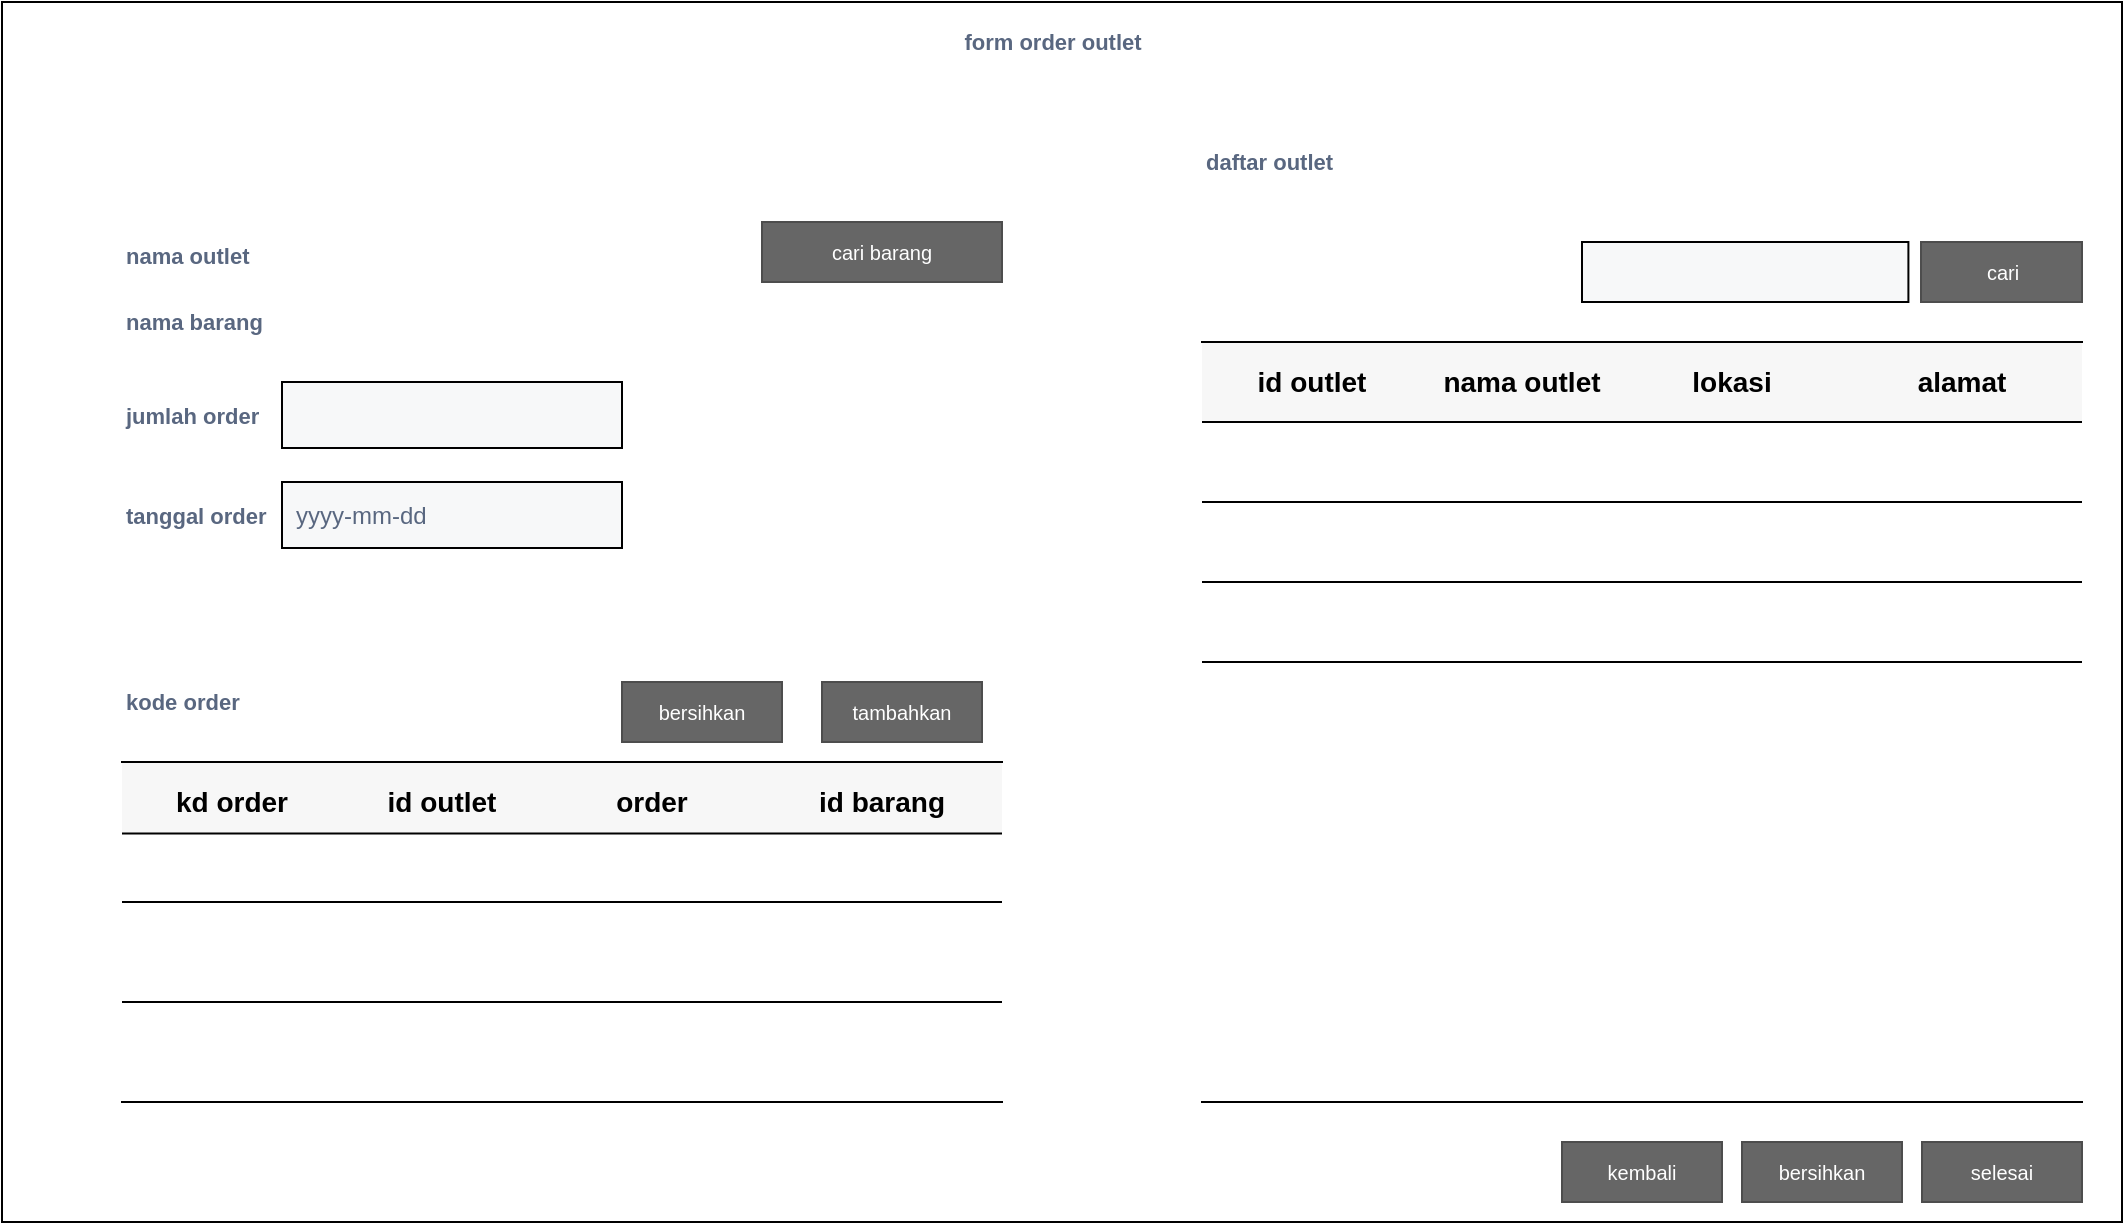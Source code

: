 <mxfile version="12.8.5" type="github">
  <diagram id="yg1paYqdCrh0pD1ITqRo" name="Page-1">
    <mxGraphModel dx="1447" dy="650" grid="1" gridSize="10" guides="1" tooltips="1" connect="1" arrows="1" fold="1" page="1" pageScale="1" pageWidth="850" pageHeight="1100" math="0" shadow="0">
      <root>
        <mxCell id="0" />
        <mxCell id="1" parent="0" />
        <mxCell id="eWDfw4_UJDr3bdIwtCD6-1" value="" style="whiteSpace=wrap;html=1;rounded=0;shadow=0;labelBackgroundColor=none;strokeColor=#000000;strokeWidth=1;fillColor=none;fontFamily=Verdana;fontSize=12;fontColor=#000000;align=center;comic=0;" vertex="1" parent="1">
          <mxGeometry x="20" y="20" width="1060" height="610" as="geometry" />
        </mxCell>
        <mxCell id="eWDfw4_UJDr3bdIwtCD6-6" value="cari barang" style="rounded=0;html=1;shadow=0;dashed=0;whiteSpace=wrap;fontSize=10;fillColor=#666666;align=center;strokeColor=#4D4D4D;fontColor=#ffffff;comic=0;" vertex="1" parent="1">
          <mxGeometry x="400" y="130" width="120" height="30" as="geometry" />
        </mxCell>
        <mxCell id="eWDfw4_UJDr3bdIwtCD6-8" value="" style="group" vertex="1" connectable="0" parent="1">
          <mxGeometry x="80" y="130" width="250" height="33" as="geometry" />
        </mxCell>
        <mxCell id="eWDfw4_UJDr3bdIwtCD6-9" value="nama outlet" style="fillColor=none;strokeColor=none;html=1;fontSize=11;fontStyle=0;align=left;fontColor=#596780;fontStyle=1;fontSize=11;comic=0;" vertex="1" parent="eWDfw4_UJDr3bdIwtCD6-8">
          <mxGeometry y="6.5" width="70" height="20" as="geometry" />
        </mxCell>
        <mxCell id="eWDfw4_UJDr3bdIwtCD6-11" value="nama barang" style="fillColor=none;strokeColor=none;html=1;fontSize=11;fontStyle=0;align=left;fontColor=#596780;fontStyle=1;fontSize=11;comic=0;" vertex="1" parent="1">
          <mxGeometry x="80" y="170" width="70" height="20" as="geometry" />
        </mxCell>
        <mxCell id="eWDfw4_UJDr3bdIwtCD6-13" value="" style="group" vertex="1" connectable="0" parent="1">
          <mxGeometry x="80" y="210" width="250" height="33" as="geometry" />
        </mxCell>
        <mxCell id="eWDfw4_UJDr3bdIwtCD6-14" value="jumlah order" style="fillColor=none;strokeColor=none;html=1;fontSize=11;fontStyle=0;align=left;fontColor=#596780;fontStyle=1;fontSize=11;comic=0;" vertex="1" parent="eWDfw4_UJDr3bdIwtCD6-13">
          <mxGeometry y="6.5" width="70" height="20" as="geometry" />
        </mxCell>
        <mxCell id="eWDfw4_UJDr3bdIwtCD6-15" value="" style="rounded=0;arcSize=9;fillColor=#F7F8F9;align=left;spacingLeft=5;strokeColor=#000000;html=1;strokeWidth=1;fontColor=#596780;fontSize=12;comic=0;" vertex="1" parent="eWDfw4_UJDr3bdIwtCD6-13">
          <mxGeometry x="80" width="170" height="33" as="geometry" />
        </mxCell>
        <mxCell id="eWDfw4_UJDr3bdIwtCD6-16" value="yyy-mm-ddd" style="group" vertex="1" connectable="0" parent="1">
          <mxGeometry x="80" y="260" width="250" height="33" as="geometry" />
        </mxCell>
        <mxCell id="eWDfw4_UJDr3bdIwtCD6-17" value="tanggal order" style="fillColor=none;strokeColor=none;html=1;fontSize=11;fontStyle=0;align=left;fontColor=#596780;fontStyle=1;fontSize=11;comic=0;" vertex="1" parent="eWDfw4_UJDr3bdIwtCD6-16">
          <mxGeometry y="6.5" width="70" height="20" as="geometry" />
        </mxCell>
        <mxCell id="eWDfw4_UJDr3bdIwtCD6-18" value="yyyy-mm-dd" style="rounded=0;arcSize=9;fillColor=#F7F8F9;align=left;spacingLeft=5;strokeColor=#000000;html=1;strokeWidth=1;fontColor=#596780;fontSize=12;comic=0;" vertex="1" parent="eWDfw4_UJDr3bdIwtCD6-16">
          <mxGeometry x="80" width="170" height="33" as="geometry" />
        </mxCell>
        <mxCell id="eWDfw4_UJDr3bdIwtCD6-19" value="kode order" style="fillColor=none;strokeColor=none;html=1;fontSize=11;fontStyle=0;align=left;fontColor=#596780;fontStyle=1;fontSize=11;comic=0;" vertex="1" parent="1">
          <mxGeometry x="80" y="360" width="70" height="20" as="geometry" />
        </mxCell>
        <mxCell id="eWDfw4_UJDr3bdIwtCD6-20" value="" style="shape=partialRectangle;right=0;left=0;strokeColor=#000000;fillColor=#ffffff;whiteSpace=wrap;" vertex="1" parent="1">
          <mxGeometry x="80" y="400" width="440" height="170" as="geometry" />
        </mxCell>
        <mxCell id="eWDfw4_UJDr3bdIwtCD6-21" value="" style="html=1;shadow=0;dashed=0;shape=mxgraph.bootstrap.horLines;strokeColor=inherit;fillColor=#000000;fillOpacity=3;resizeWidth=1;" vertex="1" parent="eWDfw4_UJDr3bdIwtCD6-20">
          <mxGeometry width="440" height="40" relative="1" as="geometry" />
        </mxCell>
        <mxCell id="eWDfw4_UJDr3bdIwtCD6-22" value="kd order" style="html=1;shadow=0;dashed=0;shape=mxgraph.bootstrap.rect;strokeColor=none;fillColor=none;fontSize=14;fontStyle=1;align=center;whiteSpace=wrap;resizeHeight=1;" vertex="1" parent="eWDfw4_UJDr3bdIwtCD6-21">
          <mxGeometry width="90" height="40" relative="1" as="geometry">
            <mxPoint x="10" as="offset" />
          </mxGeometry>
        </mxCell>
        <mxCell id="eWDfw4_UJDr3bdIwtCD6-23" value="id outlet" style="html=1;shadow=0;dashed=0;shape=mxgraph.bootstrap.rect;strokeColor=none;fillColor=none;fontSize=14;fontStyle=1;align=center;whiteSpace=wrap;resizeHeight=1;" vertex="1" parent="eWDfw4_UJDr3bdIwtCD6-21">
          <mxGeometry width="100" height="40" relative="1" as="geometry">
            <mxPoint x="110" as="offset" />
          </mxGeometry>
        </mxCell>
        <mxCell id="eWDfw4_UJDr3bdIwtCD6-24" value="order" style="html=1;shadow=0;dashed=0;shape=mxgraph.bootstrap.rect;strokeColor=none;fillColor=none;fontSize=14;fontStyle=1;align=center;whiteSpace=wrap;resizeHeight=1;" vertex="1" parent="eWDfw4_UJDr3bdIwtCD6-21">
          <mxGeometry width="90" height="40" relative="1" as="geometry">
            <mxPoint x="220" as="offset" />
          </mxGeometry>
        </mxCell>
        <mxCell id="eWDfw4_UJDr3bdIwtCD6-25" value="id barang" style="html=1;shadow=0;dashed=0;shape=mxgraph.bootstrap.rect;strokeColor=none;fillColor=none;fontSize=14;fontStyle=1;align=center;whiteSpace=wrap;resizeHeight=1;" vertex="1" parent="eWDfw4_UJDr3bdIwtCD6-21">
          <mxGeometry width="120" height="40" relative="1" as="geometry">
            <mxPoint x="320" as="offset" />
          </mxGeometry>
        </mxCell>
        <mxCell id="eWDfw4_UJDr3bdIwtCD6-26" value="" style="strokeColor=#000000;fillColor=inherit;gradientColor=inherit;html=1;shadow=0;dashed=0;shape=mxgraph.bootstrap.horLines;resizeWidth=1;" vertex="1" parent="eWDfw4_UJDr3bdIwtCD6-20">
          <mxGeometry width="440" height="50" relative="1" as="geometry">
            <mxPoint y="120" as="offset" />
          </mxGeometry>
        </mxCell>
        <mxCell id="eWDfw4_UJDr3bdIwtCD6-27" value="" style="strokeColor=#000000;fillColor=inherit;gradientColor=inherit;html=1;shadow=0;dashed=0;shape=mxgraph.bootstrap.horLines;resizeWidth=1;" vertex="1" parent="eWDfw4_UJDr3bdIwtCD6-20">
          <mxGeometry y="35.79" width="440" height="34.21" as="geometry">
            <mxPoint y="140" as="offset" />
          </mxGeometry>
        </mxCell>
        <mxCell id="eWDfw4_UJDr3bdIwtCD6-28" value="bersihkan" style="rounded=0;html=1;shadow=0;dashed=0;whiteSpace=wrap;fontSize=10;fillColor=#666666;align=center;strokeColor=#4D4D4D;fontColor=#ffffff;comic=0;" vertex="1" parent="1">
          <mxGeometry x="330" y="360" width="80" height="30" as="geometry" />
        </mxCell>
        <mxCell id="eWDfw4_UJDr3bdIwtCD6-29" value="tambahkan" style="rounded=0;html=1;shadow=0;dashed=0;whiteSpace=wrap;fontSize=10;fillColor=#666666;align=center;strokeColor=#4D4D4D;fontColor=#ffffff;comic=0;" vertex="1" parent="1">
          <mxGeometry x="430" y="360" width="80" height="30" as="geometry" />
        </mxCell>
        <mxCell id="eWDfw4_UJDr3bdIwtCD6-30" value="" style="shape=partialRectangle;right=0;left=0;strokeColor=#000000;fillColor=#ffffff;whiteSpace=wrap;" vertex="1" parent="1">
          <mxGeometry x="620" y="190" width="440" height="380" as="geometry" />
        </mxCell>
        <mxCell id="eWDfw4_UJDr3bdIwtCD6-31" value="" style="html=1;shadow=0;dashed=0;shape=mxgraph.bootstrap.horLines;strokeColor=inherit;fillColor=#000000;fillOpacity=3;resizeWidth=1;" vertex="1" parent="eWDfw4_UJDr3bdIwtCD6-30">
          <mxGeometry width="440" height="40" relative="1" as="geometry" />
        </mxCell>
        <mxCell id="eWDfw4_UJDr3bdIwtCD6-32" value="id outlet" style="html=1;shadow=0;dashed=0;shape=mxgraph.bootstrap.rect;strokeColor=none;fillColor=none;fontSize=14;fontStyle=1;align=center;whiteSpace=wrap;resizeHeight=1;" vertex="1" parent="eWDfw4_UJDr3bdIwtCD6-31">
          <mxGeometry width="90" height="40" relative="1" as="geometry">
            <mxPoint x="10" as="offset" />
          </mxGeometry>
        </mxCell>
        <mxCell id="eWDfw4_UJDr3bdIwtCD6-33" value="nama outlet" style="html=1;shadow=0;dashed=0;shape=mxgraph.bootstrap.rect;strokeColor=none;fillColor=none;fontSize=14;fontStyle=1;align=center;whiteSpace=wrap;resizeHeight=1;" vertex="1" parent="eWDfw4_UJDr3bdIwtCD6-31">
          <mxGeometry width="100" height="40" relative="1" as="geometry">
            <mxPoint x="110" as="offset" />
          </mxGeometry>
        </mxCell>
        <mxCell id="eWDfw4_UJDr3bdIwtCD6-34" value="lokasi" style="html=1;shadow=0;dashed=0;shape=mxgraph.bootstrap.rect;strokeColor=none;fillColor=none;fontSize=14;fontStyle=1;align=center;whiteSpace=wrap;resizeHeight=1;" vertex="1" parent="eWDfw4_UJDr3bdIwtCD6-31">
          <mxGeometry width="90" height="40" relative="1" as="geometry">
            <mxPoint x="220" as="offset" />
          </mxGeometry>
        </mxCell>
        <mxCell id="eWDfw4_UJDr3bdIwtCD6-35" value="alamat" style="html=1;shadow=0;dashed=0;shape=mxgraph.bootstrap.rect;strokeColor=none;fillColor=none;fontSize=14;fontStyle=1;align=center;whiteSpace=wrap;resizeHeight=1;" vertex="1" parent="eWDfw4_UJDr3bdIwtCD6-31">
          <mxGeometry width="120" height="40" relative="1" as="geometry">
            <mxPoint x="320" as="offset" />
          </mxGeometry>
        </mxCell>
        <mxCell id="eWDfw4_UJDr3bdIwtCD6-36" value="" style="strokeColor=#000000;fillColor=inherit;gradientColor=inherit;html=1;shadow=0;dashed=0;shape=mxgraph.bootstrap.horLines;resizeWidth=1;" vertex="1" parent="eWDfw4_UJDr3bdIwtCD6-30">
          <mxGeometry width="440" height="40" relative="1" as="geometry">
            <mxPoint y="120" as="offset" />
          </mxGeometry>
        </mxCell>
        <mxCell id="eWDfw4_UJDr3bdIwtCD6-37" value="" style="strokeColor=#000000;fillColor=inherit;gradientColor=inherit;html=1;shadow=0;dashed=0;shape=mxgraph.bootstrap.horLines;resizeWidth=1;" vertex="1" parent="eWDfw4_UJDr3bdIwtCD6-30">
          <mxGeometry y="80" width="440" height="40" as="geometry">
            <mxPoint y="140" as="offset" />
          </mxGeometry>
        </mxCell>
        <mxCell id="eWDfw4_UJDr3bdIwtCD6-38" value="" style="group" vertex="1" connectable="0" parent="1">
          <mxGeometry x="810" y="140" width="250" height="30" as="geometry" />
        </mxCell>
        <mxCell id="eWDfw4_UJDr3bdIwtCD6-39" value="" style="rounded=0;arcSize=9;fillColor=#F7F8F9;align=left;spacingLeft=5;strokeColor=#000000;html=1;strokeWidth=1;fontColor=#596780;fontSize=12;comic=0;" vertex="1" parent="eWDfw4_UJDr3bdIwtCD6-38">
          <mxGeometry width="163.2" height="30" as="geometry" />
        </mxCell>
        <mxCell id="eWDfw4_UJDr3bdIwtCD6-40" value="cari" style="rounded=0;html=1;shadow=0;dashed=0;whiteSpace=wrap;fontSize=10;fillColor=#666666;align=center;strokeColor=#4D4D4D;fontColor=#ffffff;comic=0;" vertex="1" parent="eWDfw4_UJDr3bdIwtCD6-38">
          <mxGeometry x="169.5" width="80.5" height="30" as="geometry" />
        </mxCell>
        <mxCell id="eWDfw4_UJDr3bdIwtCD6-41" value="daftar outlet&lt;span style=&quot;color: rgba(0 , 0 , 0 , 0) ; font-family: monospace ; font-size: 0px ; font-weight: 400&quot;&gt;%3CmxGraphModel%3E%3Croot%3E%3CmxCell%20id%3D%220%22%2F%3E%3CmxCell%20id%3D%221%22%20parent%3D%220%22%2F%3E%3CmxCell%20id%3D%222%22%20value%3D%22nama%20outlet%22%20style%3D%22fillColor%3Dnone%3BstrokeColor%3Dnone%3Bhtml%3D1%3BfontSize%3D11%3BfontStyle%3D0%3Balign%3Dleft%3BfontColor%3D%23596780%3BfontStyle%3D1%3BfontSize%3D11%3Bcomic%3D0%3B%22%20vertex%3D%221%22%20parent%3D%221%22%3E%3CmxGeometry%20x%3D%2280%22%20y%3D%22136.5%22%20width%3D%2270%22%20height%3D%2220%22%20as%3D%22geometry%22%2F%3E%3C%2FmxCell%3E%3C%2Froot%3E%3C%2FmxGraphModel%3E&lt;/span&gt;" style="fillColor=none;strokeColor=none;html=1;fontSize=11;fontStyle=0;align=left;fontColor=#596780;fontStyle=1;fontSize=11;comic=0;" vertex="1" parent="1">
          <mxGeometry x="620" y="90" width="70" height="20" as="geometry" />
        </mxCell>
        <mxCell id="eWDfw4_UJDr3bdIwtCD6-42" value="form order outlet" style="fillColor=none;strokeColor=none;html=1;fontSize=11;fontStyle=0;align=center;fontColor=#596780;fontStyle=1;fontSize=11;comic=0;" vertex="1" parent="1">
          <mxGeometry x="40" y="30" width="1010" height="20" as="geometry" />
        </mxCell>
        <mxCell id="eWDfw4_UJDr3bdIwtCD6-43" value="kembali" style="rounded=0;html=1;shadow=0;dashed=0;whiteSpace=wrap;fontSize=10;fillColor=#666666;align=center;strokeColor=#4D4D4D;fontColor=#ffffff;comic=0;" vertex="1" parent="1">
          <mxGeometry x="800" y="590" width="80" height="30" as="geometry" />
        </mxCell>
        <mxCell id="eWDfw4_UJDr3bdIwtCD6-44" value="bersihkan" style="rounded=0;html=1;shadow=0;dashed=0;whiteSpace=wrap;fontSize=10;fillColor=#666666;align=center;strokeColor=#4D4D4D;fontColor=#ffffff;comic=0;" vertex="1" parent="1">
          <mxGeometry x="890" y="590" width="80" height="30" as="geometry" />
        </mxCell>
        <mxCell id="eWDfw4_UJDr3bdIwtCD6-45" value="selesai" style="rounded=0;html=1;shadow=0;dashed=0;whiteSpace=wrap;fontSize=10;fillColor=#666666;align=center;strokeColor=#4D4D4D;fontColor=#ffffff;comic=0;" vertex="1" parent="1">
          <mxGeometry x="980" y="590" width="80" height="30" as="geometry" />
        </mxCell>
      </root>
    </mxGraphModel>
  </diagram>
</mxfile>
